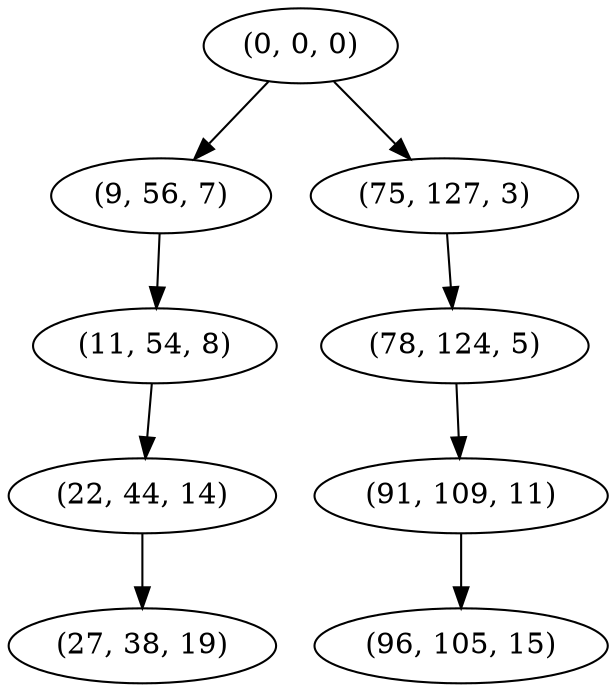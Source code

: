 digraph tree {
    "(0, 0, 0)";
    "(9, 56, 7)";
    "(11, 54, 8)";
    "(22, 44, 14)";
    "(27, 38, 19)";
    "(75, 127, 3)";
    "(78, 124, 5)";
    "(91, 109, 11)";
    "(96, 105, 15)";
    "(0, 0, 0)" -> "(9, 56, 7)";
    "(0, 0, 0)" -> "(75, 127, 3)";
    "(9, 56, 7)" -> "(11, 54, 8)";
    "(11, 54, 8)" -> "(22, 44, 14)";
    "(22, 44, 14)" -> "(27, 38, 19)";
    "(75, 127, 3)" -> "(78, 124, 5)";
    "(78, 124, 5)" -> "(91, 109, 11)";
    "(91, 109, 11)" -> "(96, 105, 15)";
}
